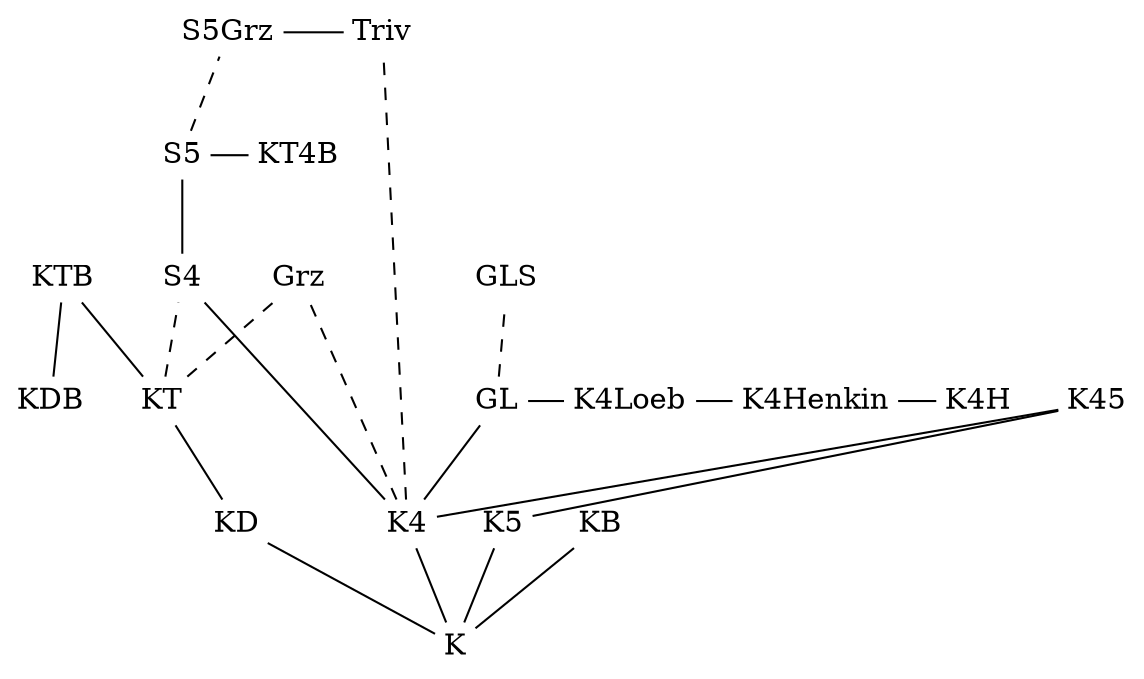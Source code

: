 digraph {
  graph[
    rankdir = BT;
    splines = line;
  ]

  node [
    shape=plaintext
    margin=0.05
    width=0
    height=0
  ];

  edge [
    style = solid
    arrowhead = none
  ];

  GL;
  GLS;
  Grz;
  K;
  K4;
  K45;
  K4H;
  K4Henkin;
  K4Loeb;
  K5;
  KB;
  KD;
  KDB;
  KT;
  KT4B;
  KTB;
  S4;
  S5;
  S5Grz;
  Triv;
   
  {rank = same; GL; K4Loeb; K4Henkin; K4H;}
  GL -> K4Loeb [arrowhead = none];
  K4Loeb -> K4Henkin [arrowhead = none];
  K4Henkin -> K4H [arrowhead = none];

  {rank = same; K4; KB; K5; K4}

  {rank = same; S5; KT4B;}
  S5 -> KT4B [arrowhead = none];

  {rank = same; S5Grz; Triv;}
  S5Grz -> Triv [arrowhead = none];

  GL -> GLS [style = dashed];
  K -> K4
  K -> K5
  K -> KB
  K -> KD
  K4 -> GL 
  K4 -> Grz [style = dashed];
  K4 -> K45
  K4 -> S4
  K4 -> Triv [style = dashed];
  K5 -> K45
  KD -> KT
  KDB -> KTB 
  KT -> Grz [style = dashed];
  KT -> KTB
  KT -> S4 [style = dashed];
  S4 -> S5
  S5 -> S5Grz [style = dashed] 
} 